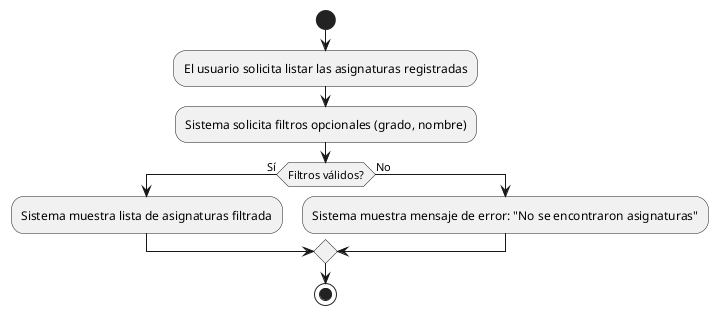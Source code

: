 @startuml
start
:El usuario solicita listar las asignaturas registradas;
:Sistema solicita filtros opcionales (grado, nombre);
if (Filtros válidos?) then (Sí)
  :Sistema muestra lista de asignaturas filtrada;
else (No)
  :Sistema muestra mensaje de error: "No se encontraron asignaturas";
endif
stop
@enduml
